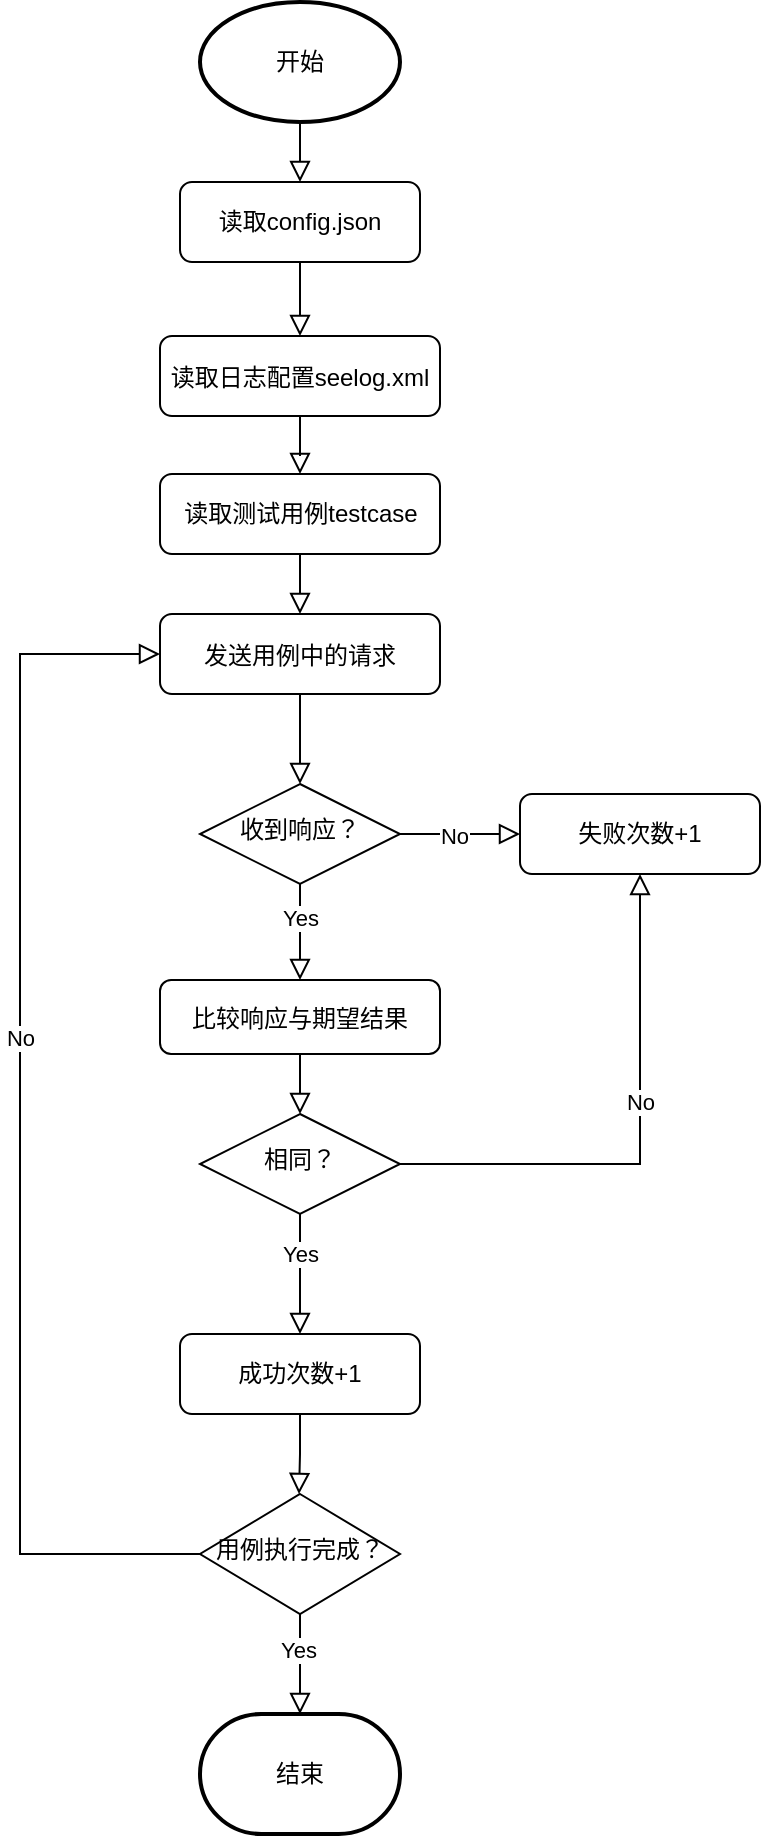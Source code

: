 <mxfile version="14.6.13" type="device"><diagram id="C5RBs43oDa-KdzZeNtuy" name="Page-1"><mxGraphModel dx="946" dy="1756" grid="1" gridSize="10" guides="1" tooltips="1" connect="1" arrows="1" fold="1" page="1" pageScale="1" pageWidth="827" pageHeight="1169" math="0" shadow="0"><root><mxCell id="WIyWlLk6GJQsqaUBKTNV-0"/><mxCell id="WIyWlLk6GJQsqaUBKTNV-1" parent="WIyWlLk6GJQsqaUBKTNV-0"/><mxCell id="WIyWlLk6GJQsqaUBKTNV-2" value="" style="rounded=0;html=1;jettySize=auto;orthogonalLoop=1;fontSize=11;endArrow=block;endFill=0;endSize=8;strokeWidth=1;shadow=0;labelBackgroundColor=none;edgeStyle=orthogonalEdgeStyle;entryX=0.5;entryY=0;entryDx=0;entryDy=0;entryPerimeter=0;" parent="WIyWlLk6GJQsqaUBKTNV-1" source="WIyWlLk6GJQsqaUBKTNV-3" target="0S4daEwmUk1oXdeOUu14-4" edge="1"><mxGeometry relative="1" as="geometry"/></mxCell><mxCell id="WIyWlLk6GJQsqaUBKTNV-3" value="读取日志配置seelog.xml" style="rounded=1;fontSize=12;glass=0;strokeWidth=1;shadow=0;" parent="WIyWlLk6GJQsqaUBKTNV-1" vertex="1"><mxGeometry x="290" y="-93" width="140" height="40" as="geometry"/></mxCell><mxCell id="WIyWlLk6GJQsqaUBKTNV-4" value="" style="rounded=0;html=1;jettySize=auto;orthogonalLoop=1;fontSize=11;endArrow=block;endFill=0;endSize=8;strokeWidth=1;shadow=0;labelBackgroundColor=none;edgeStyle=orthogonalEdgeStyle;entryX=0.5;entryY=0;entryDx=0;entryDy=0;" parent="WIyWlLk6GJQsqaUBKTNV-1" source="WIyWlLk6GJQsqaUBKTNV-6" target="0S4daEwmUk1oXdeOUu14-6" edge="1"><mxGeometry y="20" relative="1" as="geometry"><mxPoint as="offset"/></mxGeometry></mxCell><mxCell id="0S4daEwmUk1oXdeOUu14-19" value="Yes" style="edgeLabel;html=1;align=center;verticalAlign=middle;resizable=0;points=[];fontColor=#000000;" vertex="1" connectable="0" parent="WIyWlLk6GJQsqaUBKTNV-4"><mxGeometry x="-0.739" y="1" relative="1" as="geometry"><mxPoint x="-1" y="10" as="offset"/></mxGeometry></mxCell><mxCell id="WIyWlLk6GJQsqaUBKTNV-5" value="" style="edgeStyle=orthogonalEdgeStyle;rounded=0;html=1;jettySize=auto;orthogonalLoop=1;fontSize=11;endArrow=block;endFill=0;endSize=8;strokeWidth=1;shadow=0;labelBackgroundColor=none;" parent="WIyWlLk6GJQsqaUBKTNV-1" source="WIyWlLk6GJQsqaUBKTNV-6" target="WIyWlLk6GJQsqaUBKTNV-7" edge="1"><mxGeometry y="10" relative="1" as="geometry"><mxPoint as="offset"/></mxGeometry></mxCell><mxCell id="0S4daEwmUk1oXdeOUu14-18" value="No" style="edgeLabel;html=1;align=center;verticalAlign=middle;resizable=0;points=[];fontColor=#000000;" vertex="1" connectable="0" parent="WIyWlLk6GJQsqaUBKTNV-5"><mxGeometry x="-0.1" y="-1" relative="1" as="geometry"><mxPoint as="offset"/></mxGeometry></mxCell><mxCell id="WIyWlLk6GJQsqaUBKTNV-6" value="收到响应？" style="rhombus;whiteSpace=wrap;html=1;shadow=0;fontFamily=Helvetica;fontSize=12;align=center;strokeWidth=1;spacing=6;spacingTop=-4;" parent="WIyWlLk6GJQsqaUBKTNV-1" vertex="1"><mxGeometry x="310" y="131" width="100" height="50" as="geometry"/></mxCell><mxCell id="WIyWlLk6GJQsqaUBKTNV-7" value="失败次数+1" style="rounded=1;whiteSpace=wrap;html=1;fontSize=12;glass=0;strokeWidth=1;shadow=0;" parent="WIyWlLk6GJQsqaUBKTNV-1" vertex="1"><mxGeometry x="470" y="136" width="120" height="40" as="geometry"/></mxCell><mxCell id="WIyWlLk6GJQsqaUBKTNV-8" value="" style="rounded=0;html=1;jettySize=auto;orthogonalLoop=1;fontSize=11;endArrow=block;endFill=0;endSize=8;strokeWidth=1;shadow=0;labelBackgroundColor=none;edgeStyle=orthogonalEdgeStyle;" parent="WIyWlLk6GJQsqaUBKTNV-1" source="WIyWlLk6GJQsqaUBKTNV-10" target="WIyWlLk6GJQsqaUBKTNV-11" edge="1"><mxGeometry x="0.333" y="20" relative="1" as="geometry"><mxPoint as="offset"/></mxGeometry></mxCell><mxCell id="0S4daEwmUk1oXdeOUu14-15" value="Yes" style="edgeLabel;html=1;align=center;verticalAlign=middle;resizable=0;points=[];fontColor=#000000;" vertex="1" connectable="0" parent="WIyWlLk6GJQsqaUBKTNV-8"><mxGeometry x="-0.56" y="2" relative="1" as="geometry"><mxPoint x="-2" y="7" as="offset"/></mxGeometry></mxCell><mxCell id="WIyWlLk6GJQsqaUBKTNV-9" value="" style="edgeStyle=orthogonalEdgeStyle;rounded=0;html=1;jettySize=auto;orthogonalLoop=1;fontSize=11;endArrow=block;endFill=0;endSize=8;strokeWidth=1;shadow=0;labelBackgroundColor=none;entryX=0.5;entryY=1;entryDx=0;entryDy=0;" parent="WIyWlLk6GJQsqaUBKTNV-1" source="WIyWlLk6GJQsqaUBKTNV-10" target="WIyWlLk6GJQsqaUBKTNV-7" edge="1"><mxGeometry y="10" relative="1" as="geometry"><mxPoint as="offset"/></mxGeometry></mxCell><mxCell id="0S4daEwmUk1oXdeOUu14-14" value="No" style="edgeLabel;html=1;align=center;verticalAlign=middle;resizable=0;points=[];fontColor=#000000;" vertex="1" connectable="0" parent="WIyWlLk6GJQsqaUBKTNV-9"><mxGeometry x="0.143" relative="1" as="geometry"><mxPoint as="offset"/></mxGeometry></mxCell><mxCell id="WIyWlLk6GJQsqaUBKTNV-10" value="相同？" style="rhombus;whiteSpace=wrap;html=1;shadow=0;fontFamily=Helvetica;fontSize=12;align=center;strokeWidth=1;spacing=6;spacingTop=-4;" parent="WIyWlLk6GJQsqaUBKTNV-1" vertex="1"><mxGeometry x="310" y="296" width="100" height="50" as="geometry"/></mxCell><mxCell id="WIyWlLk6GJQsqaUBKTNV-11" value="成功次数+1" style="rounded=1;whiteSpace=wrap;html=1;fontSize=12;glass=0;strokeWidth=1;shadow=0;" parent="WIyWlLk6GJQsqaUBKTNV-1" vertex="1"><mxGeometry x="300" y="406" width="120" height="40" as="geometry"/></mxCell><mxCell id="0S4daEwmUk1oXdeOUu14-0" value="开始" style="strokeWidth=2;html=1;shape=mxgraph.flowchart.start_1;whiteSpace=wrap;" vertex="1" parent="WIyWlLk6GJQsqaUBKTNV-1"><mxGeometry x="310" y="-260" width="100" height="60" as="geometry"/></mxCell><mxCell id="0S4daEwmUk1oXdeOUu14-1" value="结束" style="strokeWidth=2;html=1;shape=mxgraph.flowchart.terminator;whiteSpace=wrap;" vertex="1" parent="WIyWlLk6GJQsqaUBKTNV-1"><mxGeometry x="310" y="596" width="100" height="60" as="geometry"/></mxCell><mxCell id="0S4daEwmUk1oXdeOUu14-24" value="" style="edgeStyle=orthogonalEdgeStyle;rounded=0;orthogonalLoop=1;jettySize=auto;html=1;fontColor=#000000;strokeColor=#FFFFFF;opacity=0;" edge="1" parent="WIyWlLk6GJQsqaUBKTNV-1" source="0S4daEwmUk1oXdeOUu14-2" target="0S4daEwmUk1oXdeOUu14-0"><mxGeometry relative="1" as="geometry"/></mxCell><mxCell id="0S4daEwmUk1oXdeOUu14-2" value="读取config.json" style="rounded=1;whiteSpace=wrap;fontSize=12;glass=0;strokeWidth=1;shadow=0;" vertex="1" parent="WIyWlLk6GJQsqaUBKTNV-1"><mxGeometry x="300" y="-170" width="120" height="40" as="geometry"/></mxCell><mxCell id="0S4daEwmUk1oXdeOUu14-4" value="读取测试用例testcase" style="rounded=1;fontSize=12;glass=0;strokeWidth=1;shadow=0;html=1;" vertex="1" parent="WIyWlLk6GJQsqaUBKTNV-1"><mxGeometry x="290" y="-24" width="140" height="40" as="geometry"/></mxCell><mxCell id="0S4daEwmUk1oXdeOUu14-5" value="发送用例中的请求" style="rounded=1;fontSize=12;glass=0;strokeWidth=1;shadow=0;" vertex="1" parent="WIyWlLk6GJQsqaUBKTNV-1"><mxGeometry x="290" y="46" width="140" height="40" as="geometry"/></mxCell><mxCell id="0S4daEwmUk1oXdeOUu14-6" value="比较响应与期望结果" style="rounded=1;fontSize=12;glass=0;strokeWidth=1;shadow=0;" vertex="1" parent="WIyWlLk6GJQsqaUBKTNV-1"><mxGeometry x="290" y="229" width="140" height="37" as="geometry"/></mxCell><mxCell id="0S4daEwmUk1oXdeOUu14-8" value="用例执行完成？" style="rhombus;whiteSpace=wrap;html=1;shadow=0;fontFamily=Helvetica;fontSize=12;align=center;strokeWidth=1;spacing=6;spacingTop=-4;" vertex="1" parent="WIyWlLk6GJQsqaUBKTNV-1"><mxGeometry x="310" y="486" width="100" height="60" as="geometry"/></mxCell><mxCell id="0S4daEwmUk1oXdeOUu14-10" value="" style="rounded=0;html=1;jettySize=auto;orthogonalLoop=1;fontSize=11;endArrow=block;endFill=0;endSize=8;strokeWidth=1;shadow=0;labelBackgroundColor=none;edgeStyle=orthogonalEdgeStyle;exitX=0.5;exitY=1;exitDx=0;exitDy=0;entryX=0.5;entryY=0;entryDx=0;entryDy=0;entryPerimeter=0;" edge="1" parent="WIyWlLk6GJQsqaUBKTNV-1" source="0S4daEwmUk1oXdeOUu14-8" target="0S4daEwmUk1oXdeOUu14-1"><mxGeometry y="20" relative="1" as="geometry"><mxPoint as="offset"/><mxPoint x="460" y="496" as="sourcePoint"/><mxPoint x="460" y="596" as="targetPoint"/><Array as="points"><mxPoint x="360" y="576"/><mxPoint x="360" y="576"/></Array></mxGeometry></mxCell><mxCell id="0S4daEwmUk1oXdeOUu14-17" value="Yes" style="edgeLabel;html=1;align=center;verticalAlign=middle;resizable=0;points=[];fontColor=#000000;" vertex="1" connectable="0" parent="0S4daEwmUk1oXdeOUu14-10"><mxGeometry x="-0.28" y="-1" relative="1" as="geometry"><mxPoint as="offset"/></mxGeometry></mxCell><mxCell id="0S4daEwmUk1oXdeOUu14-11" value="" style="rounded=0;html=1;jettySize=auto;orthogonalLoop=1;fontSize=11;endArrow=block;endFill=0;endSize=8;strokeWidth=1;shadow=0;labelBackgroundColor=none;edgeStyle=orthogonalEdgeStyle;exitX=0.5;exitY=1;exitDx=0;exitDy=0;" edge="1" parent="WIyWlLk6GJQsqaUBKTNV-1" source="WIyWlLk6GJQsqaUBKTNV-11"><mxGeometry x="0.333" y="20" relative="1" as="geometry"><mxPoint as="offset"/><mxPoint x="360" y="456" as="sourcePoint"/><mxPoint x="359.5" y="486" as="targetPoint"/><Array as="points"><mxPoint x="360" y="466"/></Array></mxGeometry></mxCell><mxCell id="0S4daEwmUk1oXdeOUu14-20" value="" style="edgeStyle=orthogonalEdgeStyle;rounded=0;html=1;jettySize=auto;orthogonalLoop=1;fontSize=11;endArrow=block;endFill=0;endSize=8;strokeWidth=1;shadow=0;labelBackgroundColor=none;entryX=0;entryY=0.5;entryDx=0;entryDy=0;exitX=0;exitY=0.5;exitDx=0;exitDy=0;" edge="1" parent="WIyWlLk6GJQsqaUBKTNV-1" source="0S4daEwmUk1oXdeOUu14-8" target="0S4daEwmUk1oXdeOUu14-5"><mxGeometry y="10" relative="1" as="geometry"><mxPoint as="offset"/><mxPoint x="420" y="331" as="sourcePoint"/><mxPoint x="540" y="186" as="targetPoint"/><Array as="points"><mxPoint x="220" y="516"/><mxPoint x="220" y="66"/></Array></mxGeometry></mxCell><mxCell id="0S4daEwmUk1oXdeOUu14-21" value="No" style="edgeLabel;html=1;align=center;verticalAlign=middle;resizable=0;points=[];fontColor=#000000;" vertex="1" connectable="0" parent="0S4daEwmUk1oXdeOUu14-20"><mxGeometry x="0.143" relative="1" as="geometry"><mxPoint as="offset"/></mxGeometry></mxCell><mxCell id="0S4daEwmUk1oXdeOUu14-22" value="" style="rounded=0;html=1;jettySize=auto;orthogonalLoop=1;fontSize=11;endArrow=block;endFill=0;endSize=8;strokeWidth=1;shadow=0;labelBackgroundColor=none;edgeStyle=orthogonalEdgeStyle;exitX=0.5;exitY=1;exitDx=0;exitDy=0;entryX=0.5;entryY=0;entryDx=0;entryDy=0;" edge="1" parent="WIyWlLk6GJQsqaUBKTNV-1" source="0S4daEwmUk1oXdeOUu14-2" target="WIyWlLk6GJQsqaUBKTNV-3"><mxGeometry relative="1" as="geometry"><mxPoint x="370" y="-50" as="sourcePoint"/><mxPoint x="360" y="-104" as="targetPoint"/></mxGeometry></mxCell><mxCell id="0S4daEwmUk1oXdeOUu14-23" value="" style="rounded=0;html=1;jettySize=auto;orthogonalLoop=1;fontSize=11;endArrow=block;endFill=0;endSize=8;strokeWidth=1;shadow=0;labelBackgroundColor=none;edgeStyle=orthogonalEdgeStyle;exitX=0.5;exitY=1;exitDx=0;exitDy=0;exitPerimeter=0;entryX=0.5;entryY=0;entryDx=0;entryDy=0;" edge="1" parent="WIyWlLk6GJQsqaUBKTNV-1" source="0S4daEwmUk1oXdeOUu14-0" target="0S4daEwmUk1oXdeOUu14-2"><mxGeometry relative="1" as="geometry"><mxPoint x="370" y="-120" as="sourcePoint"/><mxPoint x="360" y="-174" as="targetPoint"/></mxGeometry></mxCell><mxCell id="0S4daEwmUk1oXdeOUu14-25" value="" style="rounded=0;html=1;jettySize=auto;orthogonalLoop=1;fontSize=11;endArrow=block;endFill=0;endSize=8;strokeWidth=1;shadow=0;labelBackgroundColor=none;edgeStyle=orthogonalEdgeStyle;entryX=0.5;entryY=0;entryDx=0;entryDy=0;exitX=0.5;exitY=1;exitDx=0;exitDy=0;" edge="1" parent="WIyWlLk6GJQsqaUBKTNV-1" source="0S4daEwmUk1oXdeOUu14-4" target="0S4daEwmUk1oXdeOUu14-5"><mxGeometry relative="1" as="geometry"><mxPoint x="370" y="-43" as="sourcePoint"/><mxPoint x="370" y="-14" as="targetPoint"/></mxGeometry></mxCell><mxCell id="0S4daEwmUk1oXdeOUu14-26" value="" style="rounded=0;html=1;jettySize=auto;orthogonalLoop=1;fontSize=11;endArrow=block;endFill=0;endSize=8;strokeWidth=1;shadow=0;labelBackgroundColor=none;edgeStyle=orthogonalEdgeStyle;entryX=0.5;entryY=0;entryDx=0;entryDy=0;exitX=0.5;exitY=1;exitDx=0;exitDy=0;" edge="1" parent="WIyWlLk6GJQsqaUBKTNV-1" source="0S4daEwmUk1oXdeOUu14-5" target="WIyWlLk6GJQsqaUBKTNV-6"><mxGeometry relative="1" as="geometry"><mxPoint x="370" y="26" as="sourcePoint"/><mxPoint x="370" y="56" as="targetPoint"/></mxGeometry></mxCell><mxCell id="0S4daEwmUk1oXdeOUu14-27" value="" style="rounded=0;html=1;jettySize=auto;orthogonalLoop=1;fontSize=11;endArrow=block;endFill=0;endSize=8;strokeWidth=1;shadow=0;labelBackgroundColor=none;edgeStyle=orthogonalEdgeStyle;entryX=0.5;entryY=0;entryDx=0;entryDy=0;exitX=0.5;exitY=1;exitDx=0;exitDy=0;" edge="1" parent="WIyWlLk6GJQsqaUBKTNV-1" source="0S4daEwmUk1oXdeOUu14-6" target="WIyWlLk6GJQsqaUBKTNV-10"><mxGeometry relative="1" as="geometry"><mxPoint x="370" y="96" as="sourcePoint"/><mxPoint x="370" y="141" as="targetPoint"/></mxGeometry></mxCell></root></mxGraphModel></diagram></mxfile>
